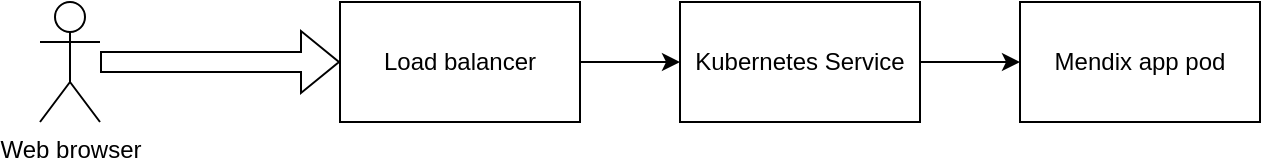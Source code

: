 <mxfile version="15.8.6" type="device"><diagram id="l2ydGmk-dHVjaAwhEQ2V" name="Page-1"><mxGraphModel dx="1188" dy="965" grid="1" gridSize="10" guides="1" tooltips="1" connect="1" arrows="1" fold="1" page="1" pageScale="1" pageWidth="850" pageHeight="1100" math="0" shadow="0"><root><mxCell id="0"/><mxCell id="1" parent="0"/><mxCell id="rJxYKPWbC2lgKTee5py0-1" value="Web browser" style="shape=umlActor;verticalLabelPosition=bottom;verticalAlign=top;html=1;outlineConnect=0;" vertex="1" parent="1"><mxGeometry x="50" y="50" width="30" height="60" as="geometry"/></mxCell><mxCell id="rJxYKPWbC2lgKTee5py0-2" value="" style="shape=flexArrow;endArrow=classic;html=1;rounded=0;" edge="1" parent="1" source="rJxYKPWbC2lgKTee5py0-1"><mxGeometry width="50" height="50" relative="1" as="geometry"><mxPoint x="150" y="130" as="sourcePoint"/><mxPoint x="200" y="80" as="targetPoint"/></mxGeometry></mxCell><mxCell id="rJxYKPWbC2lgKTee5py0-10" style="edgeStyle=orthogonalEdgeStyle;rounded=0;orthogonalLoop=1;jettySize=auto;html=1;exitX=1;exitY=0.5;exitDx=0;exitDy=0;entryX=0;entryY=0.5;entryDx=0;entryDy=0;" edge="1" parent="1" source="rJxYKPWbC2lgKTee5py0-3" target="rJxYKPWbC2lgKTee5py0-6"><mxGeometry relative="1" as="geometry"/></mxCell><mxCell id="rJxYKPWbC2lgKTee5py0-3" value="Load balancer" style="rounded=0;whiteSpace=wrap;html=1;" vertex="1" parent="1"><mxGeometry x="200" y="50" width="120" height="60" as="geometry"/></mxCell><mxCell id="rJxYKPWbC2lgKTee5py0-9" value="" style="edgeStyle=orthogonalEdgeStyle;rounded=0;orthogonalLoop=1;jettySize=auto;html=1;" edge="1" parent="1" source="rJxYKPWbC2lgKTee5py0-6" target="rJxYKPWbC2lgKTee5py0-8"><mxGeometry relative="1" as="geometry"/></mxCell><mxCell id="rJxYKPWbC2lgKTee5py0-6" value="Kubernetes Service" style="rounded=0;whiteSpace=wrap;html=1;" vertex="1" parent="1"><mxGeometry x="370" y="50" width="120" height="60" as="geometry"/></mxCell><mxCell id="rJxYKPWbC2lgKTee5py0-8" value="Mendix app pod" style="rounded=0;whiteSpace=wrap;html=1;" vertex="1" parent="1"><mxGeometry x="540" y="50" width="120" height="60" as="geometry"/></mxCell></root></mxGraphModel></diagram></mxfile>